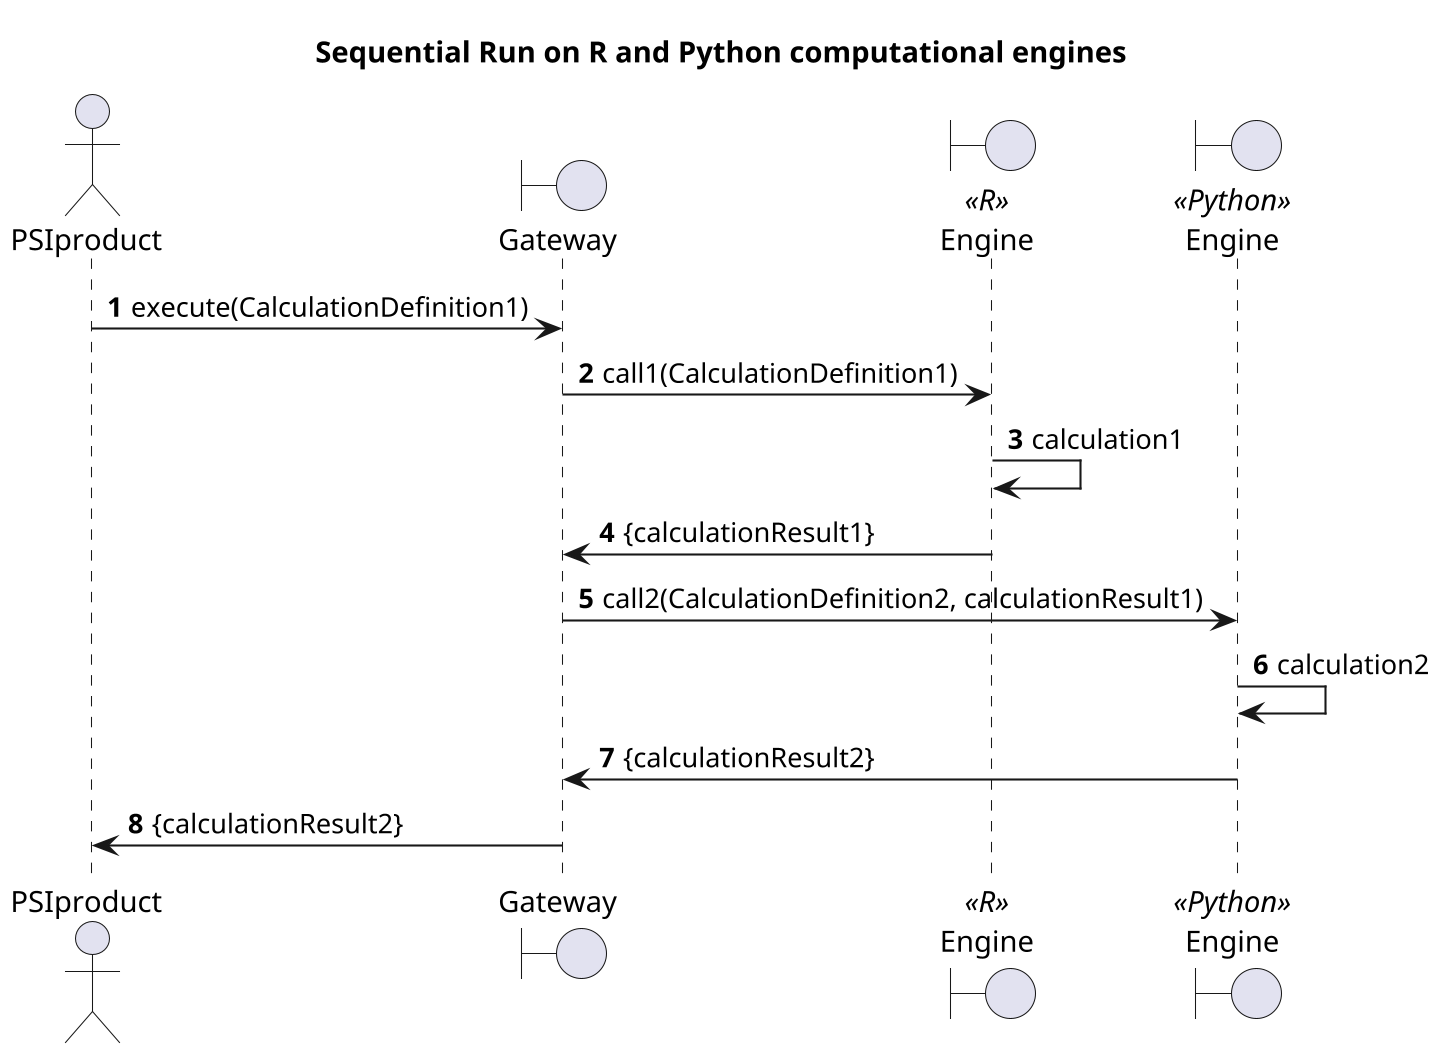 @startuml
skinparam dpi 200

title Sequential Run on R and Python computational engines

actor PSIproduct
boundary Gateway
boundary Engine as Engine1 <<R>>
boundary Engine as Engine2 <<Python>>

' TODO what with scenarios when there is no data passed but for eg. TS is returned?

autonumber
PSIproduct -> Gateway: execute(CalculationDefinition1)
Gateway -> Engine1: call1(CalculationDefinition1)
Engine1 -> Engine1: calculation1
Engine1 -> Gateway: {calculationResult1}
Gateway -> Engine2: call2(CalculationDefinition2, calculationResult1)
Engine2 -> Engine2: calculation2
Engine2 -> Gateway: {calculationResult2}
Gateway -> PSIproduct: {calculationResult2}
@enduml